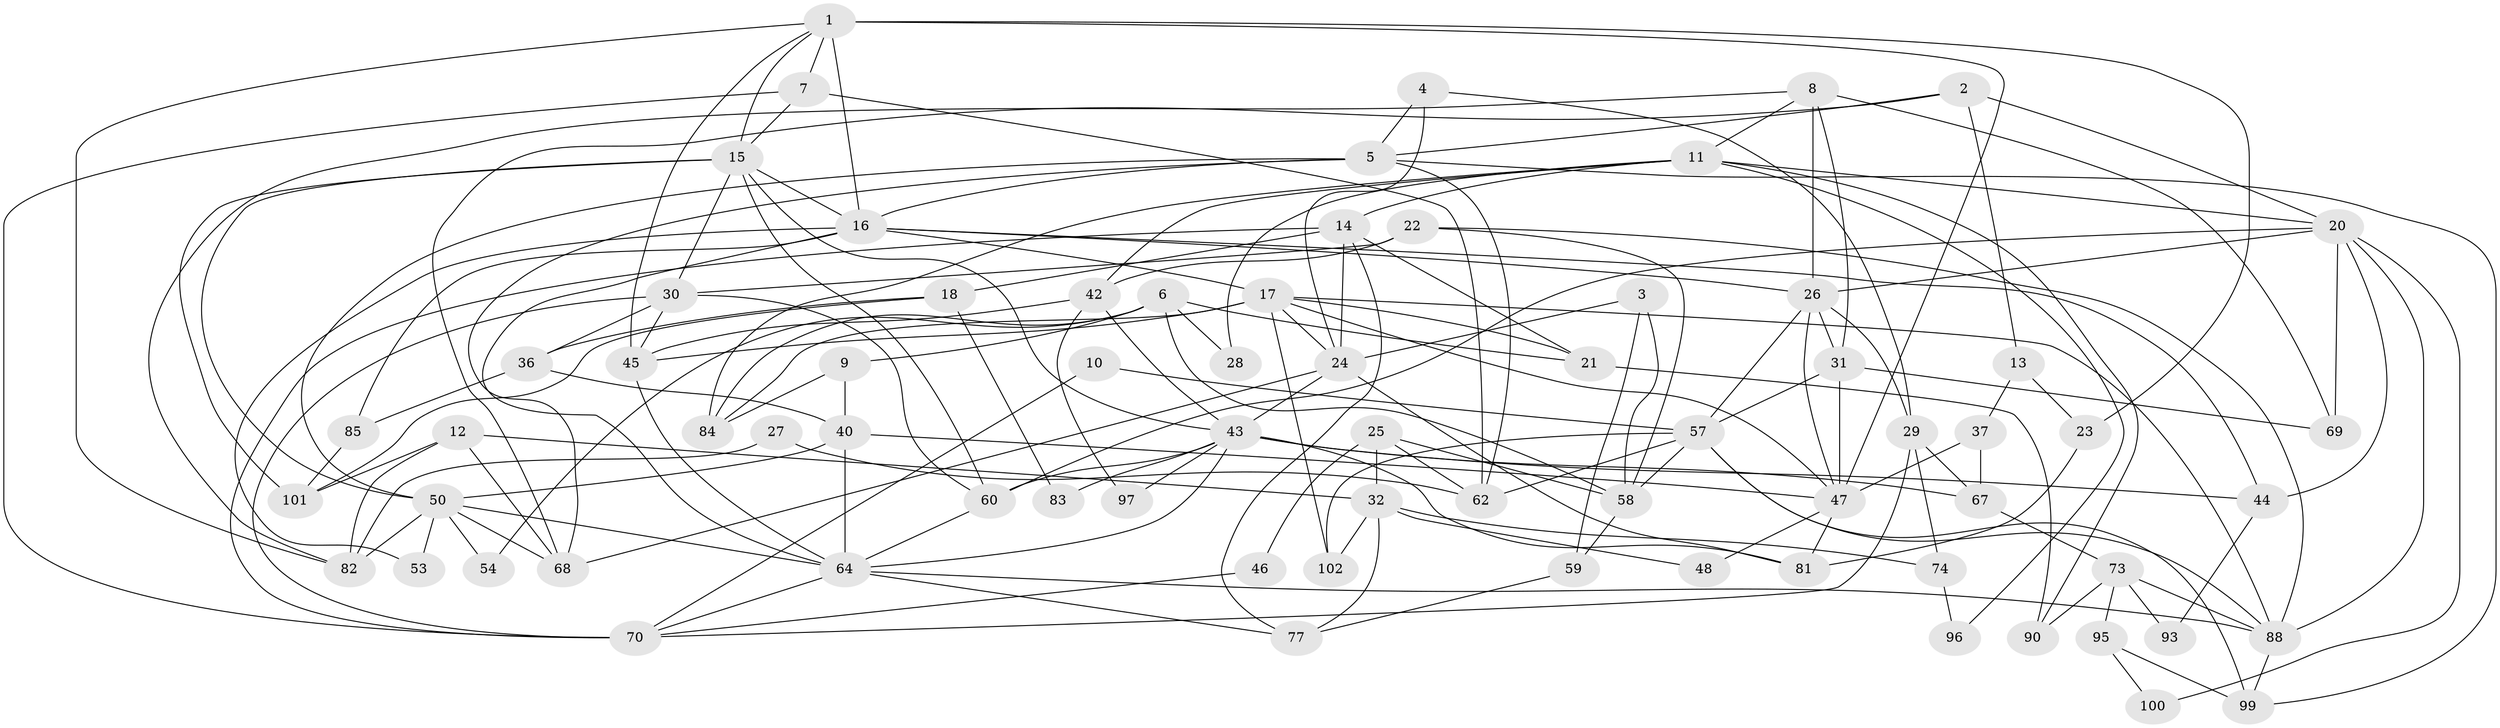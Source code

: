 // Generated by graph-tools (version 1.1) at 2025/23/03/03/25 07:23:59]
// undirected, 72 vertices, 167 edges
graph export_dot {
graph [start="1"]
  node [color=gray90,style=filled];
  1 [super="+92"];
  2;
  3;
  4;
  5 [super="+51"];
  6 [super="+87"];
  7 [super="+33"];
  8 [super="+80"];
  9;
  10;
  11 [super="+35"];
  12;
  13;
  14 [super="+39"];
  15 [super="+89"];
  16 [super="+19"];
  17 [super="+61"];
  18;
  20 [super="+38"];
  21 [super="+65"];
  22;
  23 [super="+34"];
  24 [super="+41"];
  25;
  26 [super="+78"];
  27;
  28;
  29 [super="+94"];
  30 [super="+79"];
  31;
  32;
  36 [super="+56"];
  37 [super="+49"];
  40 [super="+55"];
  42 [super="+52"];
  43 [super="+86"];
  44;
  45 [super="+66"];
  46;
  47 [super="+71"];
  48;
  50 [super="+98"];
  53;
  54;
  57 [super="+76"];
  58;
  59;
  60;
  62 [super="+63"];
  64 [super="+75"];
  67;
  68 [super="+72"];
  69;
  70 [super="+91"];
  73;
  74;
  77;
  81;
  82;
  83;
  84;
  85;
  88 [super="+103"];
  90;
  93;
  95;
  96;
  97;
  99;
  100;
  101;
  102;
  1 -- 7;
  1 -- 47;
  1 -- 82;
  1 -- 45;
  1 -- 23;
  1 -- 16 [weight=2];
  1 -- 15;
  2 -- 5;
  2 -- 13;
  2 -- 68;
  2 -- 20;
  3 -- 58;
  3 -- 59;
  3 -- 24;
  4 -- 29;
  4 -- 5;
  4 -- 24;
  5 -- 50;
  5 -- 99;
  5 -- 62;
  5 -- 68;
  5 -- 16;
  6 -- 84;
  6 -- 21;
  6 -- 54;
  6 -- 9;
  6 -- 58;
  6 -- 28;
  7 -- 70;
  7 -- 62;
  7 -- 15;
  8 -- 69;
  8 -- 82;
  8 -- 31;
  8 -- 26;
  8 -- 11;
  9 -- 84;
  9 -- 40;
  10 -- 70;
  10 -- 57;
  11 -- 20;
  11 -- 42;
  11 -- 28;
  11 -- 90;
  11 -- 96;
  11 -- 14;
  11 -- 84;
  12 -- 101;
  12 -- 82;
  12 -- 32;
  12 -- 68;
  13 -- 37 [weight=2];
  13 -- 23;
  14 -- 77;
  14 -- 18;
  14 -- 24;
  14 -- 70;
  14 -- 21;
  15 -- 60;
  15 -- 50;
  15 -- 101;
  15 -- 16;
  15 -- 43;
  15 -- 30;
  16 -- 26;
  16 -- 17;
  16 -- 53;
  16 -- 85;
  16 -- 64;
  16 -- 44;
  17 -- 21 [weight=2];
  17 -- 102;
  17 -- 45;
  17 -- 84;
  17 -- 24;
  17 -- 88;
  17 -- 47;
  18 -- 101;
  18 -- 36;
  18 -- 83;
  20 -- 88 [weight=2];
  20 -- 69;
  20 -- 100;
  20 -- 26;
  20 -- 44;
  20 -- 60;
  21 -- 90;
  22 -- 88;
  22 -- 58;
  22 -- 30;
  22 -- 42;
  23 -- 81;
  24 -- 81;
  24 -- 68;
  24 -- 43;
  25 -- 58;
  25 -- 32;
  25 -- 46;
  25 -- 62;
  26 -- 57;
  26 -- 29;
  26 -- 31;
  26 -- 47;
  27 -- 82;
  27 -- 62;
  29 -- 74;
  29 -- 70;
  29 -- 67;
  30 -- 60;
  30 -- 45;
  30 -- 70;
  30 -- 36;
  31 -- 57;
  31 -- 47;
  31 -- 69;
  32 -- 48;
  32 -- 74;
  32 -- 77;
  32 -- 102;
  36 -- 85;
  36 -- 40;
  37 -- 67;
  37 -- 47;
  40 -- 50;
  40 -- 64;
  40 -- 47 [weight=2];
  42 -- 97;
  42 -- 43;
  42 -- 45;
  43 -- 44;
  43 -- 97;
  43 -- 67;
  43 -- 81;
  43 -- 83;
  43 -- 60;
  43 -- 64;
  44 -- 93;
  45 -- 64;
  46 -- 70;
  47 -- 48;
  47 -- 81;
  50 -- 53;
  50 -- 82;
  50 -- 54;
  50 -- 68;
  50 -- 64;
  57 -- 88 [weight=2];
  57 -- 62;
  57 -- 99;
  57 -- 58;
  57 -- 102;
  58 -- 59;
  59 -- 77;
  60 -- 64;
  64 -- 70;
  64 -- 77;
  64 -- 88;
  67 -- 73;
  73 -- 90;
  73 -- 93;
  73 -- 95;
  73 -- 88;
  74 -- 96;
  85 -- 101;
  88 -- 99;
  95 -- 99;
  95 -- 100;
}

